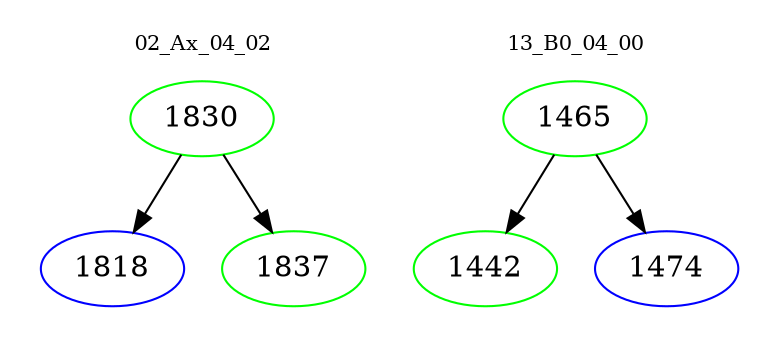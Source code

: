 digraph{
subgraph cluster_0 {
color = white
label = "02_Ax_04_02";
fontsize=10;
T0_1830 [label="1830", color="green"]
T0_1830 -> T0_1818 [color="black"]
T0_1818 [label="1818", color="blue"]
T0_1830 -> T0_1837 [color="black"]
T0_1837 [label="1837", color="green"]
}
subgraph cluster_1 {
color = white
label = "13_B0_04_00";
fontsize=10;
T1_1465 [label="1465", color="green"]
T1_1465 -> T1_1442 [color="black"]
T1_1442 [label="1442", color="green"]
T1_1465 -> T1_1474 [color="black"]
T1_1474 [label="1474", color="blue"]
}
}
